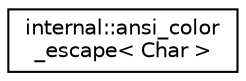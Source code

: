 digraph "Иерархия классов. Графический вид."
{
  edge [fontname="Helvetica",fontsize="10",labelfontname="Helvetica",labelfontsize="10"];
  node [fontname="Helvetica",fontsize="10",shape=record];
  rankdir="LR";
  Node0 [label="internal::ansi_color\l_escape\< Char \>",height=0.2,width=0.4,color="black", fillcolor="white", style="filled",URL="$structinternal_1_1ansi__color__escape.html"];
}
